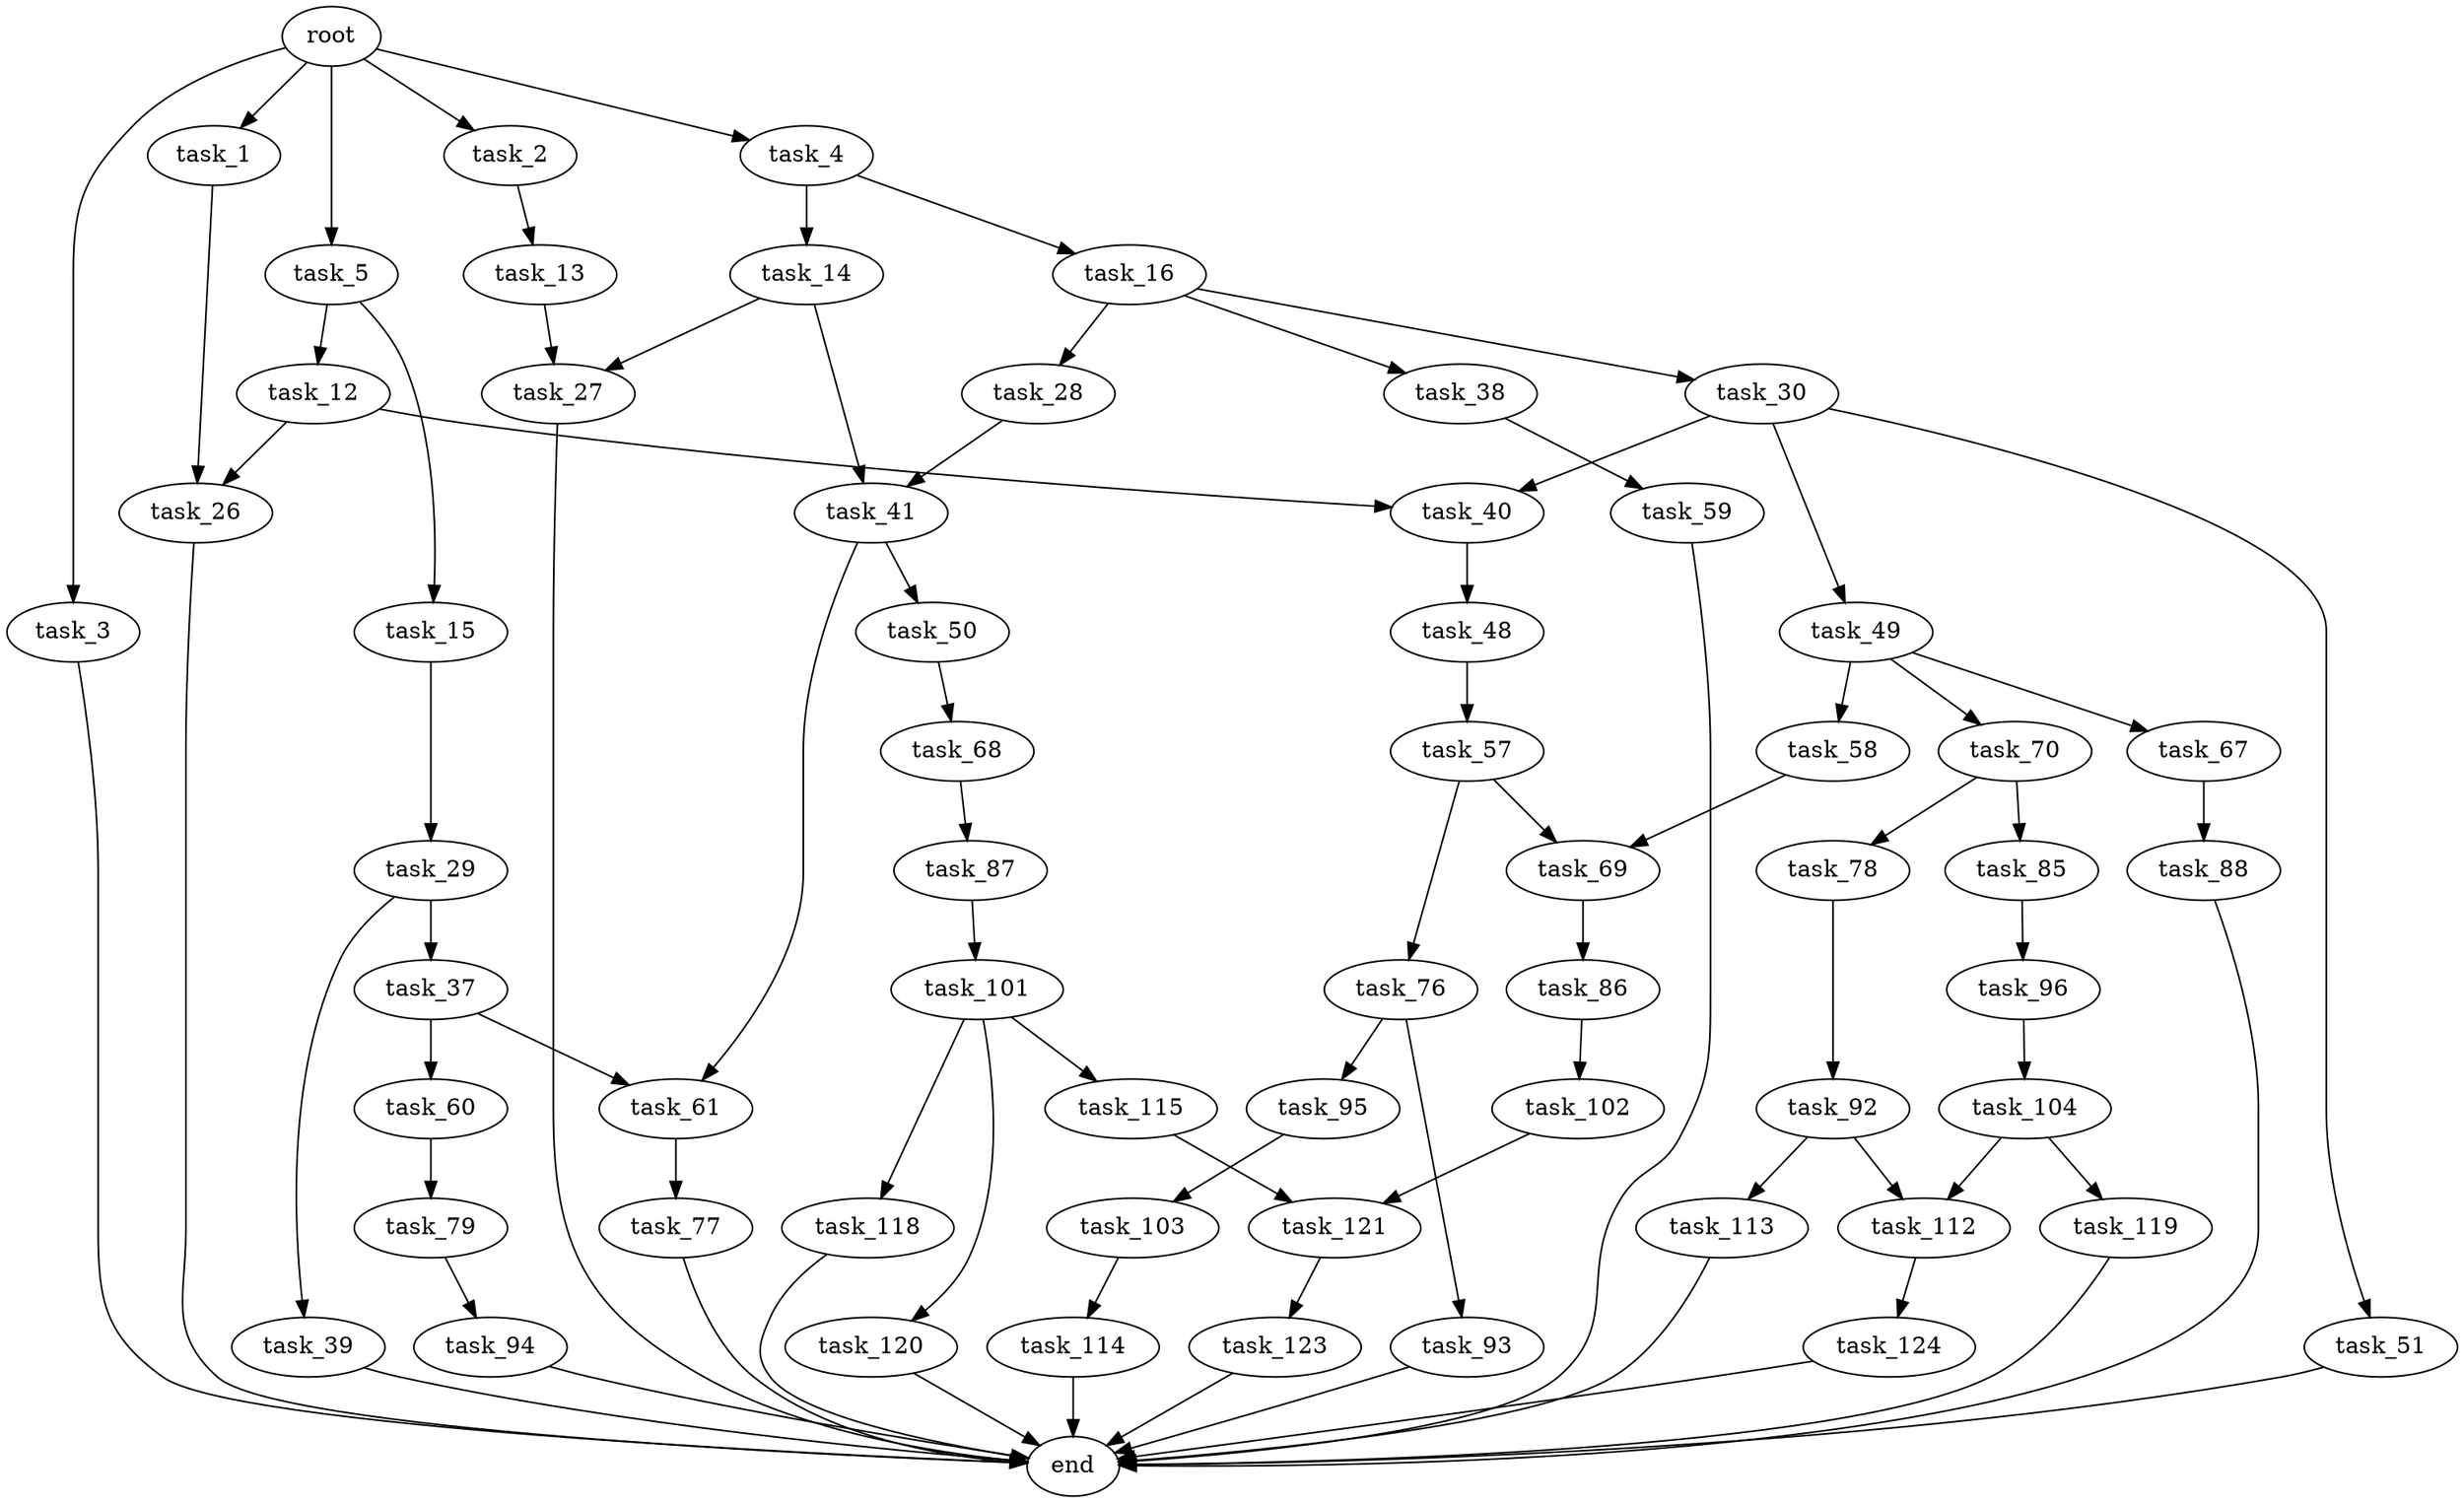 digraph G {
  root [size="0.000000"];
  task_1 [size="1216354435446.000000"];
  task_2 [size="1073741824000.000000"];
  task_3 [size="549755813888.000000"];
  task_4 [size="28991029248.000000"];
  task_5 [size="28991029248.000000"];
  task_12 [size="10565383966.000000"];
  task_13 [size="29087005033.000000"];
  task_14 [size="11095588138.000000"];
  task_15 [size="116129503268.000000"];
  task_16 [size="8589934592.000000"];
  task_26 [size="3157354523.000000"];
  task_27 [size="38366455426.000000"];
  task_28 [size="407870415725.000000"];
  task_29 [size="22521962925.000000"];
  task_30 [size="1177385513157.000000"];
  task_37 [size="303168560.000000"];
  task_38 [size="549755813888.000000"];
  task_39 [size="92715483947.000000"];
  task_40 [size="990351618690.000000"];
  task_41 [size="22134554760.000000"];
  task_48 [size="6427155761.000000"];
  task_49 [size="28991029248.000000"];
  task_50 [size="14227681677.000000"];
  task_51 [size="43355209894.000000"];
  task_57 [size="22995518708.000000"];
  task_58 [size="596681418546.000000"];
  task_59 [size="368293445632.000000"];
  task_60 [size="8962227686.000000"];
  task_61 [size="6463360856.000000"];
  task_67 [size="153016043654.000000"];
  task_68 [size="368293445632.000000"];
  task_69 [size="551676852792.000000"];
  task_70 [size="443262801595.000000"];
  task_76 [size="8589934592.000000"];
  task_77 [size="134217728000.000000"];
  task_78 [size="197222914896.000000"];
  task_79 [size="134217728000.000000"];
  task_85 [size="782757789696.000000"];
  task_86 [size="4099667090.000000"];
  task_87 [size="17807700308.000000"];
  task_88 [size="254619758701.000000"];
  task_92 [size="2205218380.000000"];
  task_93 [size="14496067498.000000"];
  task_94 [size="44052849719.000000"];
  task_95 [size="28991029248.000000"];
  task_96 [size="42619284651.000000"];
  task_101 [size="30356066325.000000"];
  task_102 [size="68719476736.000000"];
  task_103 [size="231928233984.000000"];
  task_104 [size="273663589371.000000"];
  task_112 [size="144245252226.000000"];
  task_113 [size="2517831414.000000"];
  task_114 [size="480536535726.000000"];
  task_115 [size="231928233984.000000"];
  task_118 [size="711991166643.000000"];
  task_119 [size="68719476736.000000"];
  task_120 [size="28991029248.000000"];
  task_121 [size="4232983482.000000"];
  task_123 [size="231928233984.000000"];
  task_124 [size="1109812985431.000000"];
  end [size="0.000000"];

  root -> task_1 [size="1.000000"];
  root -> task_2 [size="1.000000"];
  root -> task_3 [size="1.000000"];
  root -> task_4 [size="1.000000"];
  root -> task_5 [size="1.000000"];
  task_1 -> task_26 [size="838860800.000000"];
  task_2 -> task_13 [size="838860800.000000"];
  task_3 -> end [size="1.000000"];
  task_4 -> task_14 [size="75497472.000000"];
  task_4 -> task_16 [size="75497472.000000"];
  task_5 -> task_12 [size="75497472.000000"];
  task_5 -> task_15 [size="75497472.000000"];
  task_12 -> task_26 [size="301989888.000000"];
  task_12 -> task_40 [size="301989888.000000"];
  task_13 -> task_27 [size="75497472.000000"];
  task_14 -> task_27 [size="301989888.000000"];
  task_14 -> task_41 [size="301989888.000000"];
  task_15 -> task_29 [size="134217728.000000"];
  task_16 -> task_28 [size="33554432.000000"];
  task_16 -> task_30 [size="33554432.000000"];
  task_16 -> task_38 [size="33554432.000000"];
  task_26 -> end [size="1.000000"];
  task_27 -> end [size="1.000000"];
  task_28 -> task_41 [size="679477248.000000"];
  task_29 -> task_37 [size="679477248.000000"];
  task_29 -> task_39 [size="679477248.000000"];
  task_30 -> task_40 [size="838860800.000000"];
  task_30 -> task_49 [size="838860800.000000"];
  task_30 -> task_51 [size="838860800.000000"];
  task_37 -> task_60 [size="33554432.000000"];
  task_37 -> task_61 [size="33554432.000000"];
  task_38 -> task_59 [size="536870912.000000"];
  task_39 -> end [size="1.000000"];
  task_40 -> task_48 [size="838860800.000000"];
  task_41 -> task_50 [size="838860800.000000"];
  task_41 -> task_61 [size="838860800.000000"];
  task_48 -> task_57 [size="679477248.000000"];
  task_49 -> task_58 [size="75497472.000000"];
  task_49 -> task_67 [size="75497472.000000"];
  task_49 -> task_70 [size="75497472.000000"];
  task_50 -> task_68 [size="301989888.000000"];
  task_51 -> end [size="1.000000"];
  task_57 -> task_69 [size="411041792.000000"];
  task_57 -> task_76 [size="411041792.000000"];
  task_58 -> task_69 [size="679477248.000000"];
  task_59 -> end [size="1.000000"];
  task_60 -> task_79 [size="679477248.000000"];
  task_61 -> task_77 [size="536870912.000000"];
  task_67 -> task_88 [size="134217728.000000"];
  task_68 -> task_87 [size="411041792.000000"];
  task_69 -> task_86 [size="411041792.000000"];
  task_70 -> task_78 [size="301989888.000000"];
  task_70 -> task_85 [size="301989888.000000"];
  task_76 -> task_93 [size="33554432.000000"];
  task_76 -> task_95 [size="33554432.000000"];
  task_77 -> end [size="1.000000"];
  task_78 -> task_92 [size="536870912.000000"];
  task_79 -> task_94 [size="209715200.000000"];
  task_85 -> task_96 [size="679477248.000000"];
  task_86 -> task_102 [size="301989888.000000"];
  task_87 -> task_101 [size="838860800.000000"];
  task_88 -> end [size="1.000000"];
  task_92 -> task_112 [size="209715200.000000"];
  task_92 -> task_113 [size="209715200.000000"];
  task_93 -> end [size="1.000000"];
  task_94 -> end [size="1.000000"];
  task_95 -> task_103 [size="75497472.000000"];
  task_96 -> task_104 [size="679477248.000000"];
  task_101 -> task_115 [size="838860800.000000"];
  task_101 -> task_118 [size="838860800.000000"];
  task_101 -> task_120 [size="838860800.000000"];
  task_102 -> task_121 [size="134217728.000000"];
  task_103 -> task_114 [size="301989888.000000"];
  task_104 -> task_112 [size="536870912.000000"];
  task_104 -> task_119 [size="536870912.000000"];
  task_112 -> task_124 [size="209715200.000000"];
  task_113 -> end [size="1.000000"];
  task_114 -> end [size="1.000000"];
  task_115 -> task_121 [size="301989888.000000"];
  task_118 -> end [size="1.000000"];
  task_119 -> end [size="1.000000"];
  task_120 -> end [size="1.000000"];
  task_121 -> task_123 [size="75497472.000000"];
  task_123 -> end [size="1.000000"];
  task_124 -> end [size="1.000000"];
}
